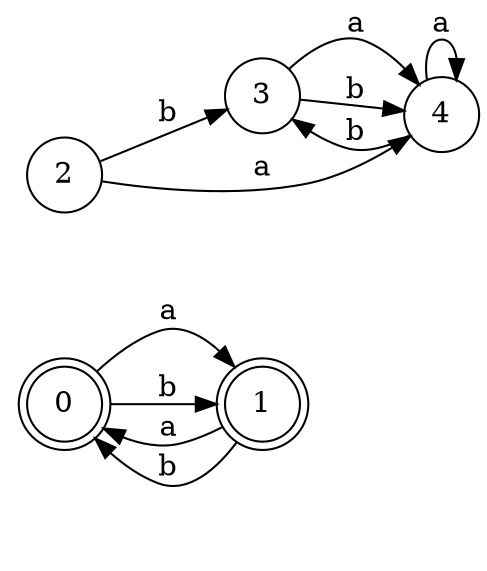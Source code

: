 digraph n4_10 {
__start0 [label="" shape="none"];

rankdir=LR;
size="8,5";

s0 [style="rounded,filled", color="black", fillcolor="white" shape="doublecircle", label="0"];
s1 [style="rounded,filled", color="black", fillcolor="white" shape="doublecircle", label="1"];
s2 [style="filled", color="black", fillcolor="white" shape="circle", label="2"];
s3 [style="filled", color="black", fillcolor="white" shape="circle", label="3"];
s4 [style="filled", color="black", fillcolor="white" shape="circle", label="4"];
s0 -> s1 [label="a"];
s0 -> s1 [label="b"];
s1 -> s0 [label="a"];
s1 -> s0 [label="b"];
s2 -> s4 [label="a"];
s2 -> s3 [label="b"];
s3 -> s4 [label="a"];
s3 -> s4 [label="b"];
s4 -> s4 [label="a"];
s4 -> s3 [label="b"];

}